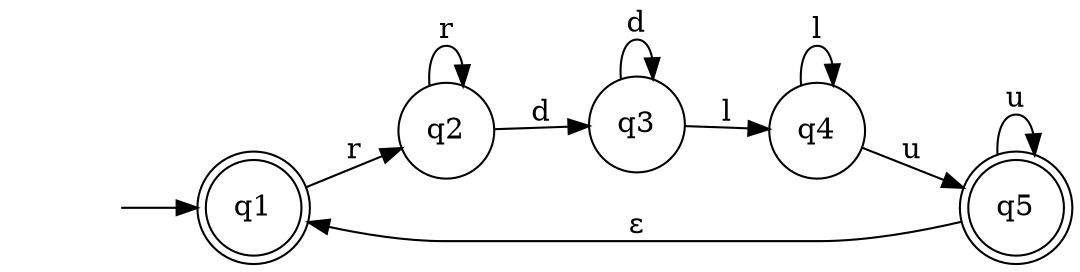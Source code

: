 digraph patrolexpect {
	graph [rankdir=LR]
	"" [label="" shape=plaintext]
	q1 [label=q1 shape=doublecircle]
	q5 [label=q5 shape=doublecircle]
	q3 [label=q3 shape=circle]
	q2 [label=q2 shape=circle]
	q4 [label=q4 shape=circle]
	"" -> q1 [label=""]
	q1 -> q2 [label=r]
	q2 -> q2 [label=r]
	q2 -> q3 [label=d]
	q3 -> q3 [label=d]
	q3 -> q4 [label=l]
	q4 -> q4 [label=l]
	q4 -> q5 [label=u]
	q5 -> q5 [label=u]
	q5 -> q1 [label="ε"]
}
